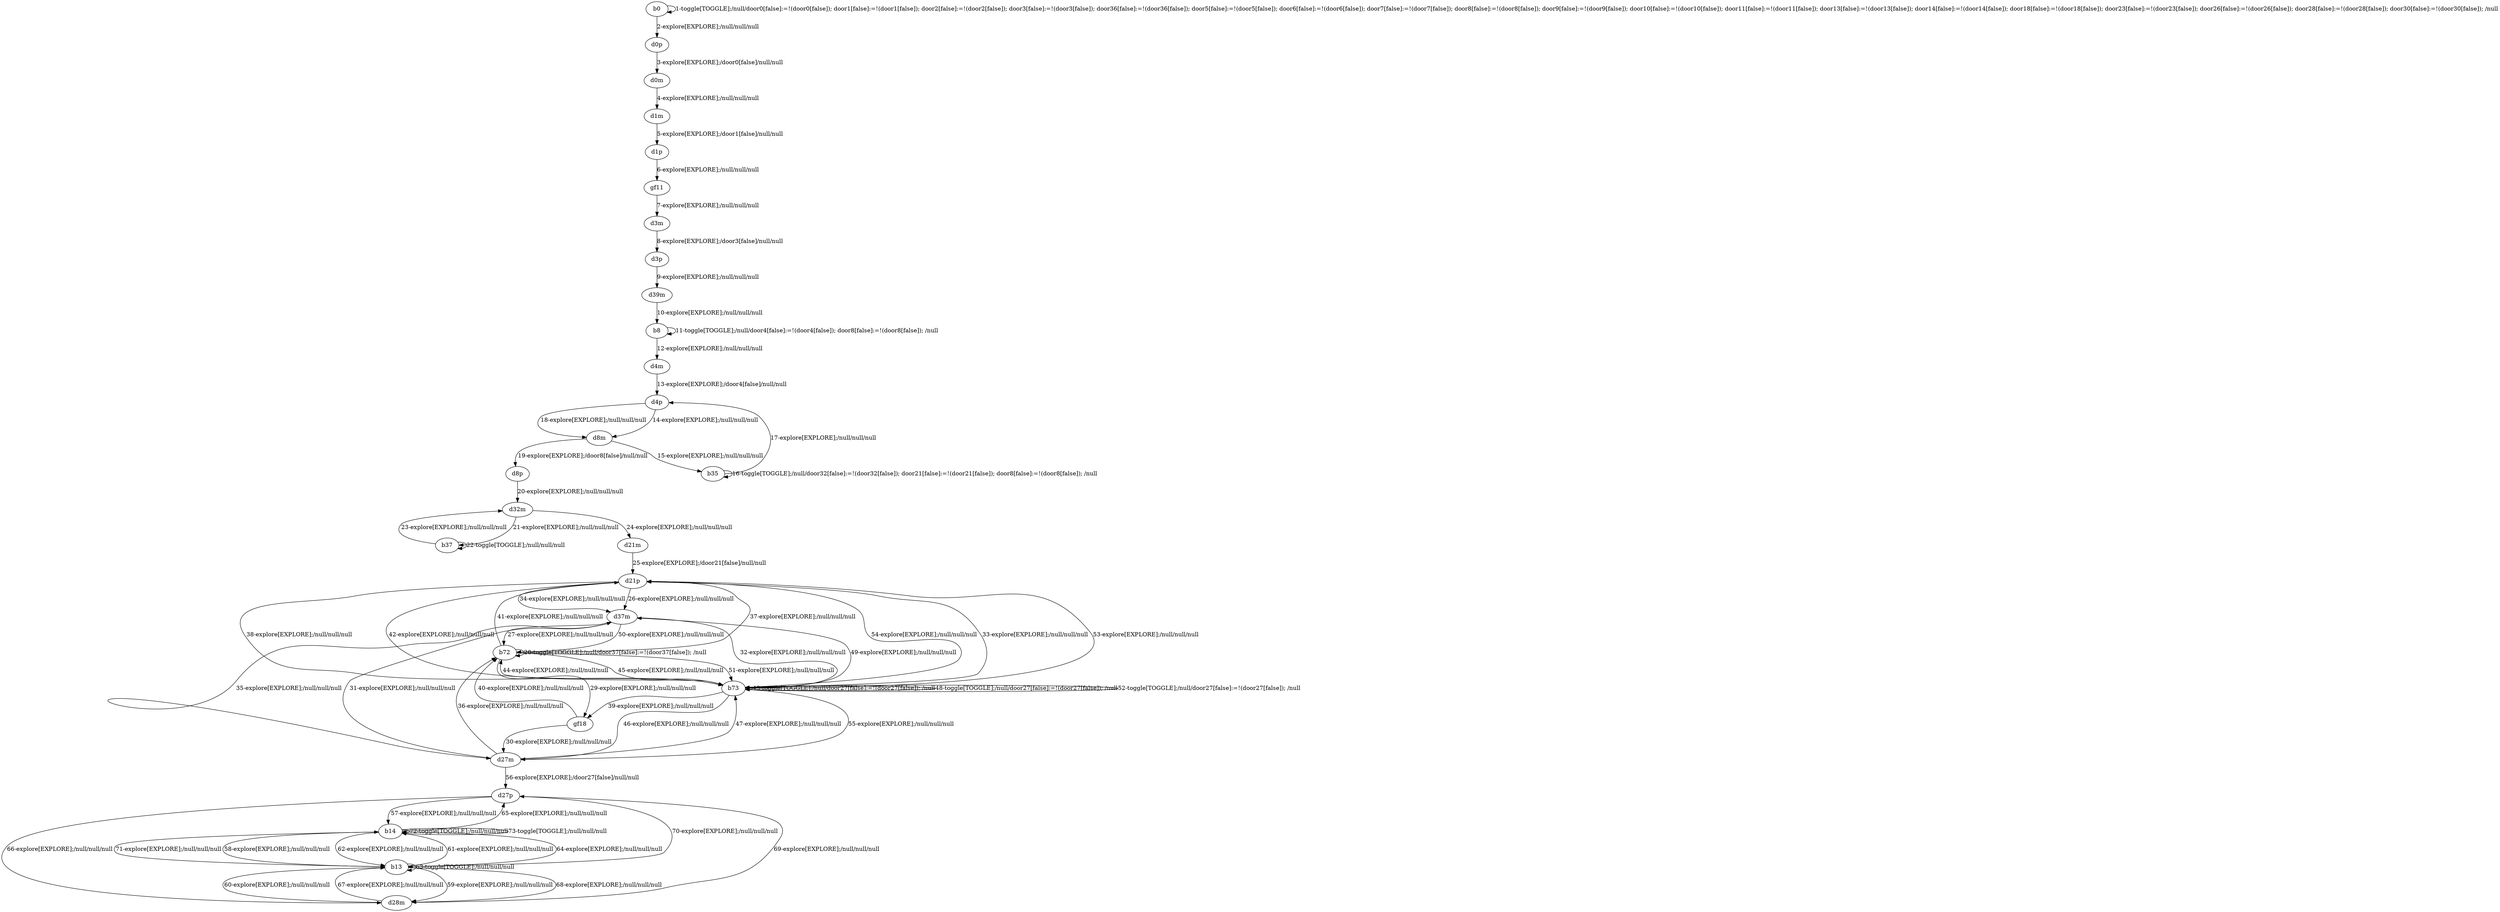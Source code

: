 # Total number of goals covered by this test: 3
# b14 --> d27p
# b73 --> gf18
# d27p --> d28m

digraph g {
"b0" -> "b0" [label = "1-toggle[TOGGLE];/null/door0[false]:=!(door0[false]); door1[false]:=!(door1[false]); door2[false]:=!(door2[false]); door3[false]:=!(door3[false]); door36[false]:=!(door36[false]); door5[false]:=!(door5[false]); door6[false]:=!(door6[false]); door7[false]:=!(door7[false]); door8[false]:=!(door8[false]); door9[false]:=!(door9[false]); door10[false]:=!(door10[false]); door11[false]:=!(door11[false]); door13[false]:=!(door13[false]); door14[false]:=!(door14[false]); door18[false]:=!(door18[false]); door23[false]:=!(door23[false]); door26[false]:=!(door26[false]); door28[false]:=!(door28[false]); door30[false]:=!(door30[false]); /null"];
"b0" -> "d0p" [label = "2-explore[EXPLORE];/null/null/null"];
"d0p" -> "d0m" [label = "3-explore[EXPLORE];/door0[false]/null/null"];
"d0m" -> "d1m" [label = "4-explore[EXPLORE];/null/null/null"];
"d1m" -> "d1p" [label = "5-explore[EXPLORE];/door1[false]/null/null"];
"d1p" -> "gf11" [label = "6-explore[EXPLORE];/null/null/null"];
"gf11" -> "d3m" [label = "7-explore[EXPLORE];/null/null/null"];
"d3m" -> "d3p" [label = "8-explore[EXPLORE];/door3[false]/null/null"];
"d3p" -> "d39m" [label = "9-explore[EXPLORE];/null/null/null"];
"d39m" -> "b8" [label = "10-explore[EXPLORE];/null/null/null"];
"b8" -> "b8" [label = "11-toggle[TOGGLE];/null/door4[false]:=!(door4[false]); door8[false]:=!(door8[false]); /null"];
"b8" -> "d4m" [label = "12-explore[EXPLORE];/null/null/null"];
"d4m" -> "d4p" [label = "13-explore[EXPLORE];/door4[false]/null/null"];
"d4p" -> "d8m" [label = "14-explore[EXPLORE];/null/null/null"];
"d8m" -> "b35" [label = "15-explore[EXPLORE];/null/null/null"];
"b35" -> "b35" [label = "16-toggle[TOGGLE];/null/door32[false]:=!(door32[false]); door21[false]:=!(door21[false]); door8[false]:=!(door8[false]); /null"];
"b35" -> "d4p" [label = "17-explore[EXPLORE];/null/null/null"];
"d4p" -> "d8m" [label = "18-explore[EXPLORE];/null/null/null"];
"d8m" -> "d8p" [label = "19-explore[EXPLORE];/door8[false]/null/null"];
"d8p" -> "d32m" [label = "20-explore[EXPLORE];/null/null/null"];
"d32m" -> "b37" [label = "21-explore[EXPLORE];/null/null/null"];
"b37" -> "b37" [label = "22-toggle[TOGGLE];/null/null/null"];
"b37" -> "d32m" [label = "23-explore[EXPLORE];/null/null/null"];
"d32m" -> "d21m" [label = "24-explore[EXPLORE];/null/null/null"];
"d21m" -> "d21p" [label = "25-explore[EXPLORE];/door21[false]/null/null"];
"d21p" -> "d37m" [label = "26-explore[EXPLORE];/null/null/null"];
"d37m" -> "b72" [label = "27-explore[EXPLORE];/null/null/null"];
"b72" -> "b72" [label = "28-toggle[TOGGLE];/null/door37[false]:=!(door37[false]); /null"];
"b72" -> "gf18" [label = "29-explore[EXPLORE];/null/null/null"];
"gf18" -> "d27m" [label = "30-explore[EXPLORE];/null/null/null"];
"d27m" -> "d37m" [label = "31-explore[EXPLORE];/null/null/null"];
"d37m" -> "b73" [label = "32-explore[EXPLORE];/null/null/null"];
"b73" -> "d21p" [label = "33-explore[EXPLORE];/null/null/null"];
"d21p" -> "d37m" [label = "34-explore[EXPLORE];/null/null/null"];
"d37m" -> "d27m" [label = "35-explore[EXPLORE];/null/null/null"];
"d27m" -> "b72" [label = "36-explore[EXPLORE];/null/null/null"];
"b72" -> "d21p" [label = "37-explore[EXPLORE];/null/null/null"];
"d21p" -> "b73" [label = "38-explore[EXPLORE];/null/null/null"];
"b73" -> "gf18" [label = "39-explore[EXPLORE];/null/null/null"];
"gf18" -> "b72" [label = "40-explore[EXPLORE];/null/null/null"];
"b72" -> "d21p" [label = "41-explore[EXPLORE];/null/null/null"];
"d21p" -> "b73" [label = "42-explore[EXPLORE];/null/null/null"];
"b73" -> "b73" [label = "43-toggle[TOGGLE];/null/door27[false]:=!(door27[false]); /null"];
"b73" -> "b72" [label = "44-explore[EXPLORE];/null/null/null"];
"b72" -> "b73" [label = "45-explore[EXPLORE];/null/null/null"];
"b73" -> "d27m" [label = "46-explore[EXPLORE];/null/null/null"];
"d27m" -> "b73" [label = "47-explore[EXPLORE];/null/null/null"];
"b73" -> "b73" [label = "48-toggle[TOGGLE];/null/door27[false]:=!(door27[false]); /null"];
"b73" -> "d37m" [label = "49-explore[EXPLORE];/null/null/null"];
"d37m" -> "b72" [label = "50-explore[EXPLORE];/null/null/null"];
"b72" -> "b73" [label = "51-explore[EXPLORE];/null/null/null"];
"b73" -> "b73" [label = "52-toggle[TOGGLE];/null/door27[false]:=!(door27[false]); /null"];
"b73" -> "d21p" [label = "53-explore[EXPLORE];/null/null/null"];
"d21p" -> "b73" [label = "54-explore[EXPLORE];/null/null/null"];
"b73" -> "d27m" [label = "55-explore[EXPLORE];/null/null/null"];
"d27m" -> "d27p" [label = "56-explore[EXPLORE];/door27[false]/null/null"];
"d27p" -> "b14" [label = "57-explore[EXPLORE];/null/null/null"];
"b14" -> "b13" [label = "58-explore[EXPLORE];/null/null/null"];
"b13" -> "d28m" [label = "59-explore[EXPLORE];/null/null/null"];
"d28m" -> "b13" [label = "60-explore[EXPLORE];/null/null/null"];
"b13" -> "b14" [label = "61-explore[EXPLORE];/null/null/null"];
"b14" -> "b13" [label = "62-explore[EXPLORE];/null/null/null"];
"b13" -> "b13" [label = "63-toggle[TOGGLE];/null/null/null"];
"b13" -> "b14" [label = "64-explore[EXPLORE];/null/null/null"];
"b14" -> "d27p" [label = "65-explore[EXPLORE];/null/null/null"];
"d27p" -> "d28m" [label = "66-explore[EXPLORE];/null/null/null"];
"d28m" -> "b13" [label = "67-explore[EXPLORE];/null/null/null"];
"b13" -> "d28m" [label = "68-explore[EXPLORE];/null/null/null"];
"d28m" -> "d27p" [label = "69-explore[EXPLORE];/null/null/null"];
"d27p" -> "b13" [label = "70-explore[EXPLORE];/null/null/null"];
"b13" -> "b14" [label = "71-explore[EXPLORE];/null/null/null"];
"b14" -> "b14" [label = "72-toggle[TOGGLE];/null/null/null"];
"b14" -> "b14" [label = "73-toggle[TOGGLE];/null/null/null"];
}